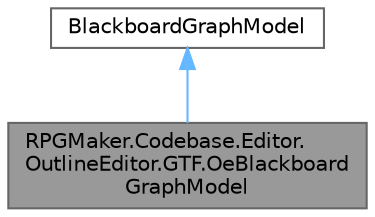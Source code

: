 digraph "RPGMaker.Codebase.Editor.OutlineEditor.GTF.OeBlackboardGraphModel"
{
 // LATEX_PDF_SIZE
  bgcolor="transparent";
  edge [fontname=Helvetica,fontsize=10,labelfontname=Helvetica,labelfontsize=10];
  node [fontname=Helvetica,fontsize=10,shape=box,height=0.2,width=0.4];
  Node1 [id="Node000001",label="RPGMaker.Codebase.Editor.\lOutlineEditor.GTF.OeBlackboard\lGraphModel",height=0.2,width=0.4,color="gray40", fillcolor="grey60", style="filled", fontcolor="black",tooltip="😁 アウトライン・エディター（Ｏｅ）黒板グラフ・モデル"];
  Node2 -> Node1 [id="edge1_Node000001_Node000002",dir="back",color="steelblue1",style="solid",tooltip=" "];
  Node2 [id="Node000002",label="BlackboardGraphModel",height=0.2,width=0.4,color="gray40", fillcolor="white", style="filled",tooltip=" "];
}
